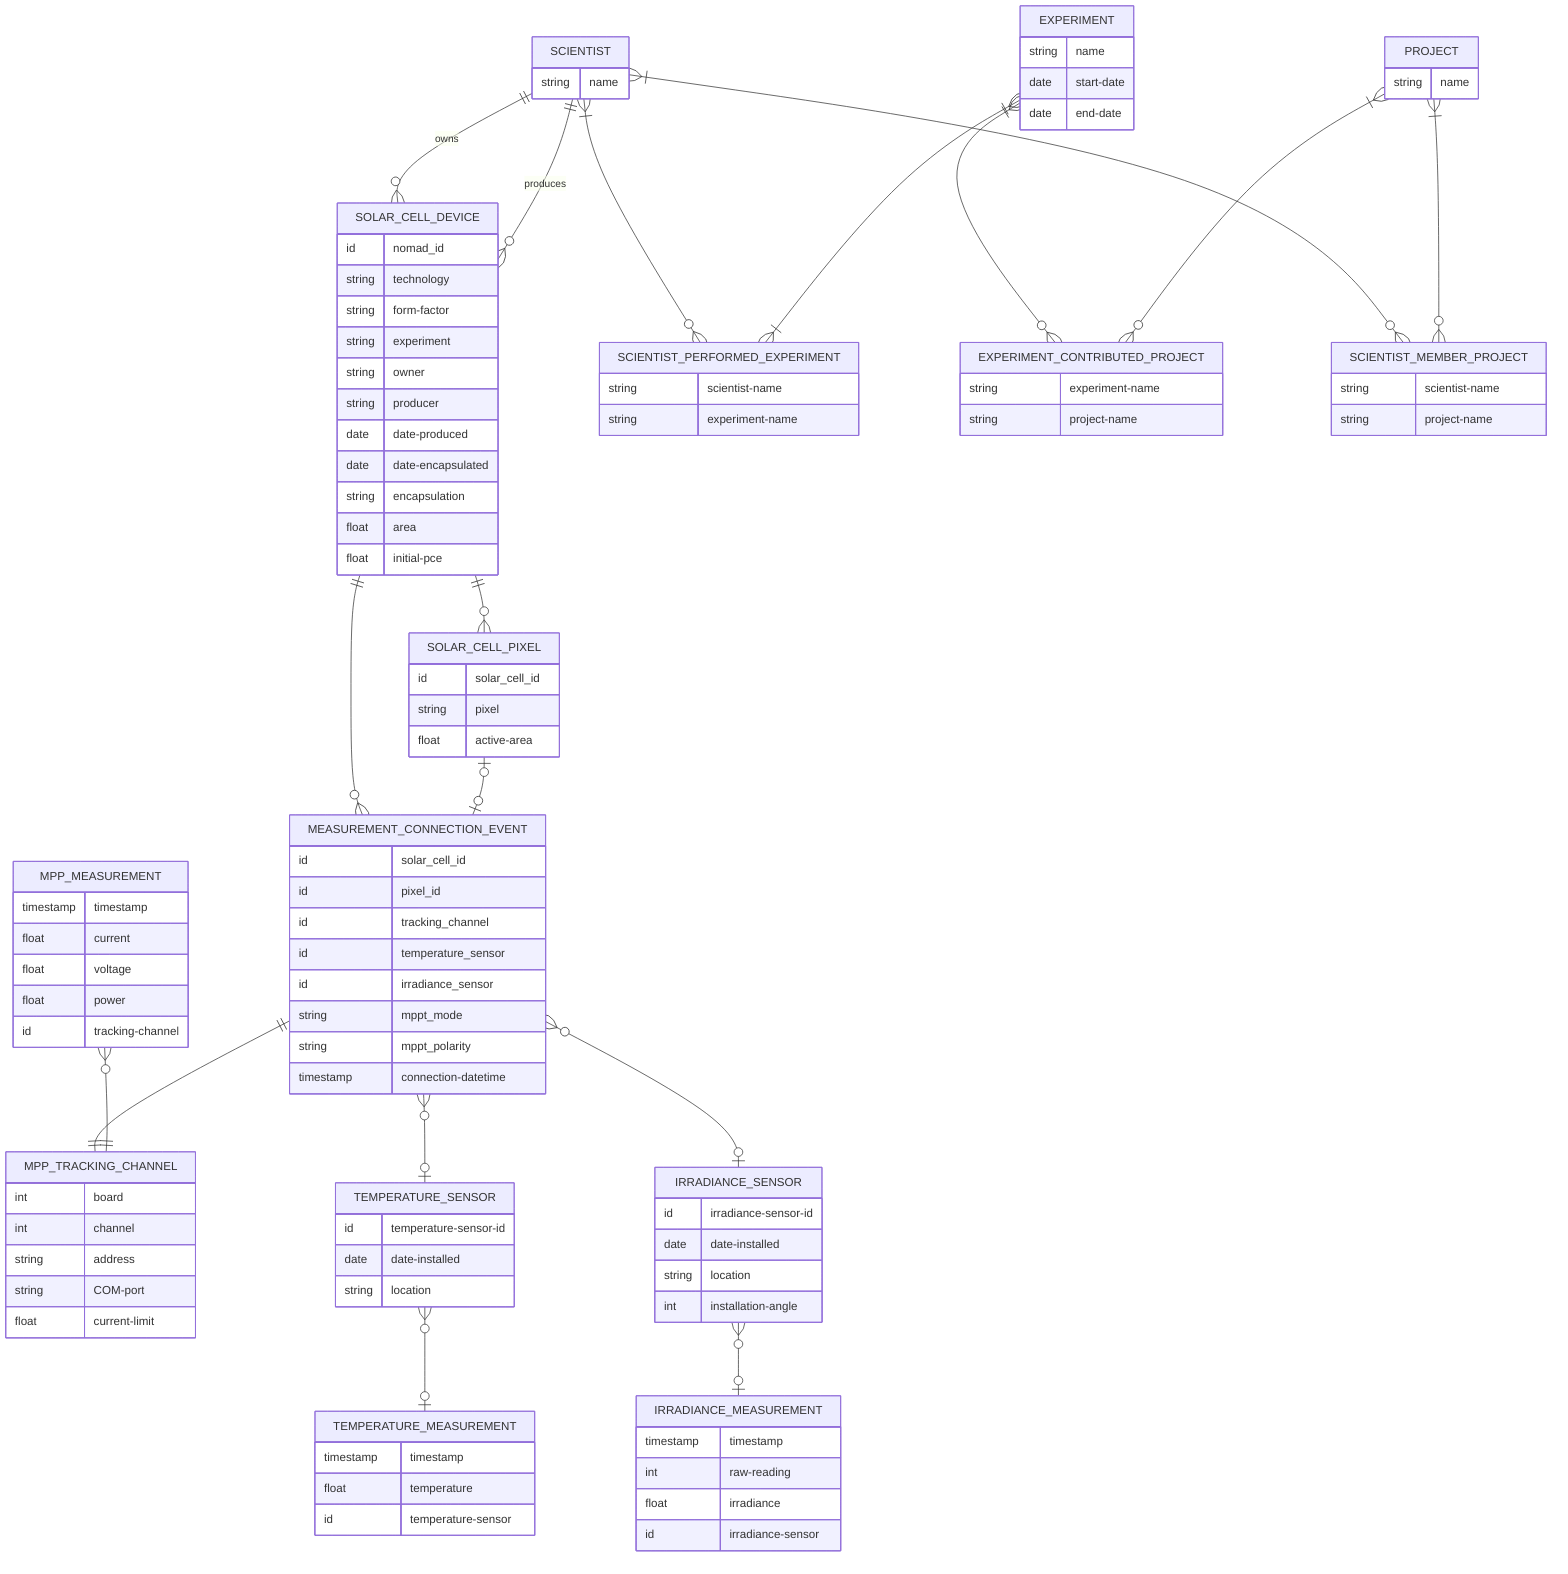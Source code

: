 erDiagram
    SOLAR_CELL_DEVICE{
        id nomad_id
        string technology
        string form-factor
        string experiment
        string owner
        string producer
        date date-produced
        date date-encapsulated
        string encapsulation
        float area
        float initial-pce
    }


    SOLAR_CELL_PIXEL{
        id solar_cell_id
        string pixel
        float active-area
    }

    MPP_TRACKING_CHANNEL{
        int board
        int channel
        string address
        string COM-port
        float current-limit
    }

    MEASUREMENT_CONNECTION_EVENT {
        id solar_cell_id
        id pixel_id
        id tracking_channel
        id temperature_sensor
        id irradiance_sensor
        string mppt_mode
        string mppt_polarity
        timestamp connection-datetime
    }

    SOLAR_CELL_DEVICE only one -- zero or more MEASUREMENT_CONNECTION_EVENT: ""
    SOLAR_CELL_PIXEL zero or one -- zero or one MEASUREMENT_CONNECTION_EVENT: ""
    MEASUREMENT_CONNECTION_EVENT only one -- only one MPP_TRACKING_CHANNEL: ""
    MEASUREMENT_CONNECTION_EVENT zero or more -- zero or one TEMPERATURE_SENSOR: ""
    MEASUREMENT_CONNECTION_EVENT zero or more -- zero or one IRRADIANCE_SENSOR: ""
    
    MPP_MEASUREMENT{
        timestamp timestamp
        float current
        float voltage
        float power
        id tracking-channel
    }

    MPP_MEASUREMENT zero or more -- only one MPP_TRACKING_CHANNEL: ""
    
    TEMPERATURE_SENSOR{
        id temperature-sensor-id
        date date-installed
        string location
    }

    IRRADIANCE_SENSOR{
        id irradiance-sensor-id
        date date-installed
        string location
        int installation-angle
    }
    IRRADIANCE_SENSOR zero or many -- zero or one IRRADIANCE_MEASUREMENT: ""

    IRRADIANCE_MEASUREMENT{
        timestamp timestamp
        int raw-reading
        float irradiance
        id irradiance-sensor
    }

    TEMPERATURE_MEASUREMENT{
        timestamp timestamp
        float temperature
        id temperature-sensor
    }
    
    TEMPERATURE_SENSOR zero or many -- zero or one TEMPERATURE_MEASUREMENT: ""

   
    SOLAR_CELL_DEVICE only one -- zero or more SOLAR_CELL_PIXEL : ""

    SCIENTIST{
        string name

    }
    SCIENTIST only one -- zero or many SOLAR_CELL_DEVICE:"owns"
    SCIENTIST only one -- zero or many SOLAR_CELL_DEVICE:"produces"

    EXPERIMENT{
        string name
        date start-date
        date end-date
    }

    PROJECT{
        string name
    }

    SCIENTIST_PERFORMED_EXPERIMENT{
        string scientist-name
        string experiment-name
    }
    SCIENTIST one or many -- zero or many SCIENTIST_PERFORMED_EXPERIMENT: ""
    EXPERIMENT one or many -- one or many SCIENTIST_PERFORMED_EXPERIMENT: ""
    
    EXPERIMENT_CONTRIBUTED_PROJECT{
        string experiment-name
        string project-name
    }
    EXPERIMENT one or many -- zero or many EXPERIMENT_CONTRIBUTED_PROJECT: ""
    PROJECT one or many -- zero or many EXPERIMENT_CONTRIBUTED_PROJECT: ""

    SCIENTIST_MEMBER_PROJECT{
        string scientist-name
        string project-name
    }
    SCIENTIST one or many -- zero or many SCIENTIST_MEMBER_PROJECT: ""
    PROJECT one or many -- zero or many SCIENTIST_MEMBER_PROJECT: ""